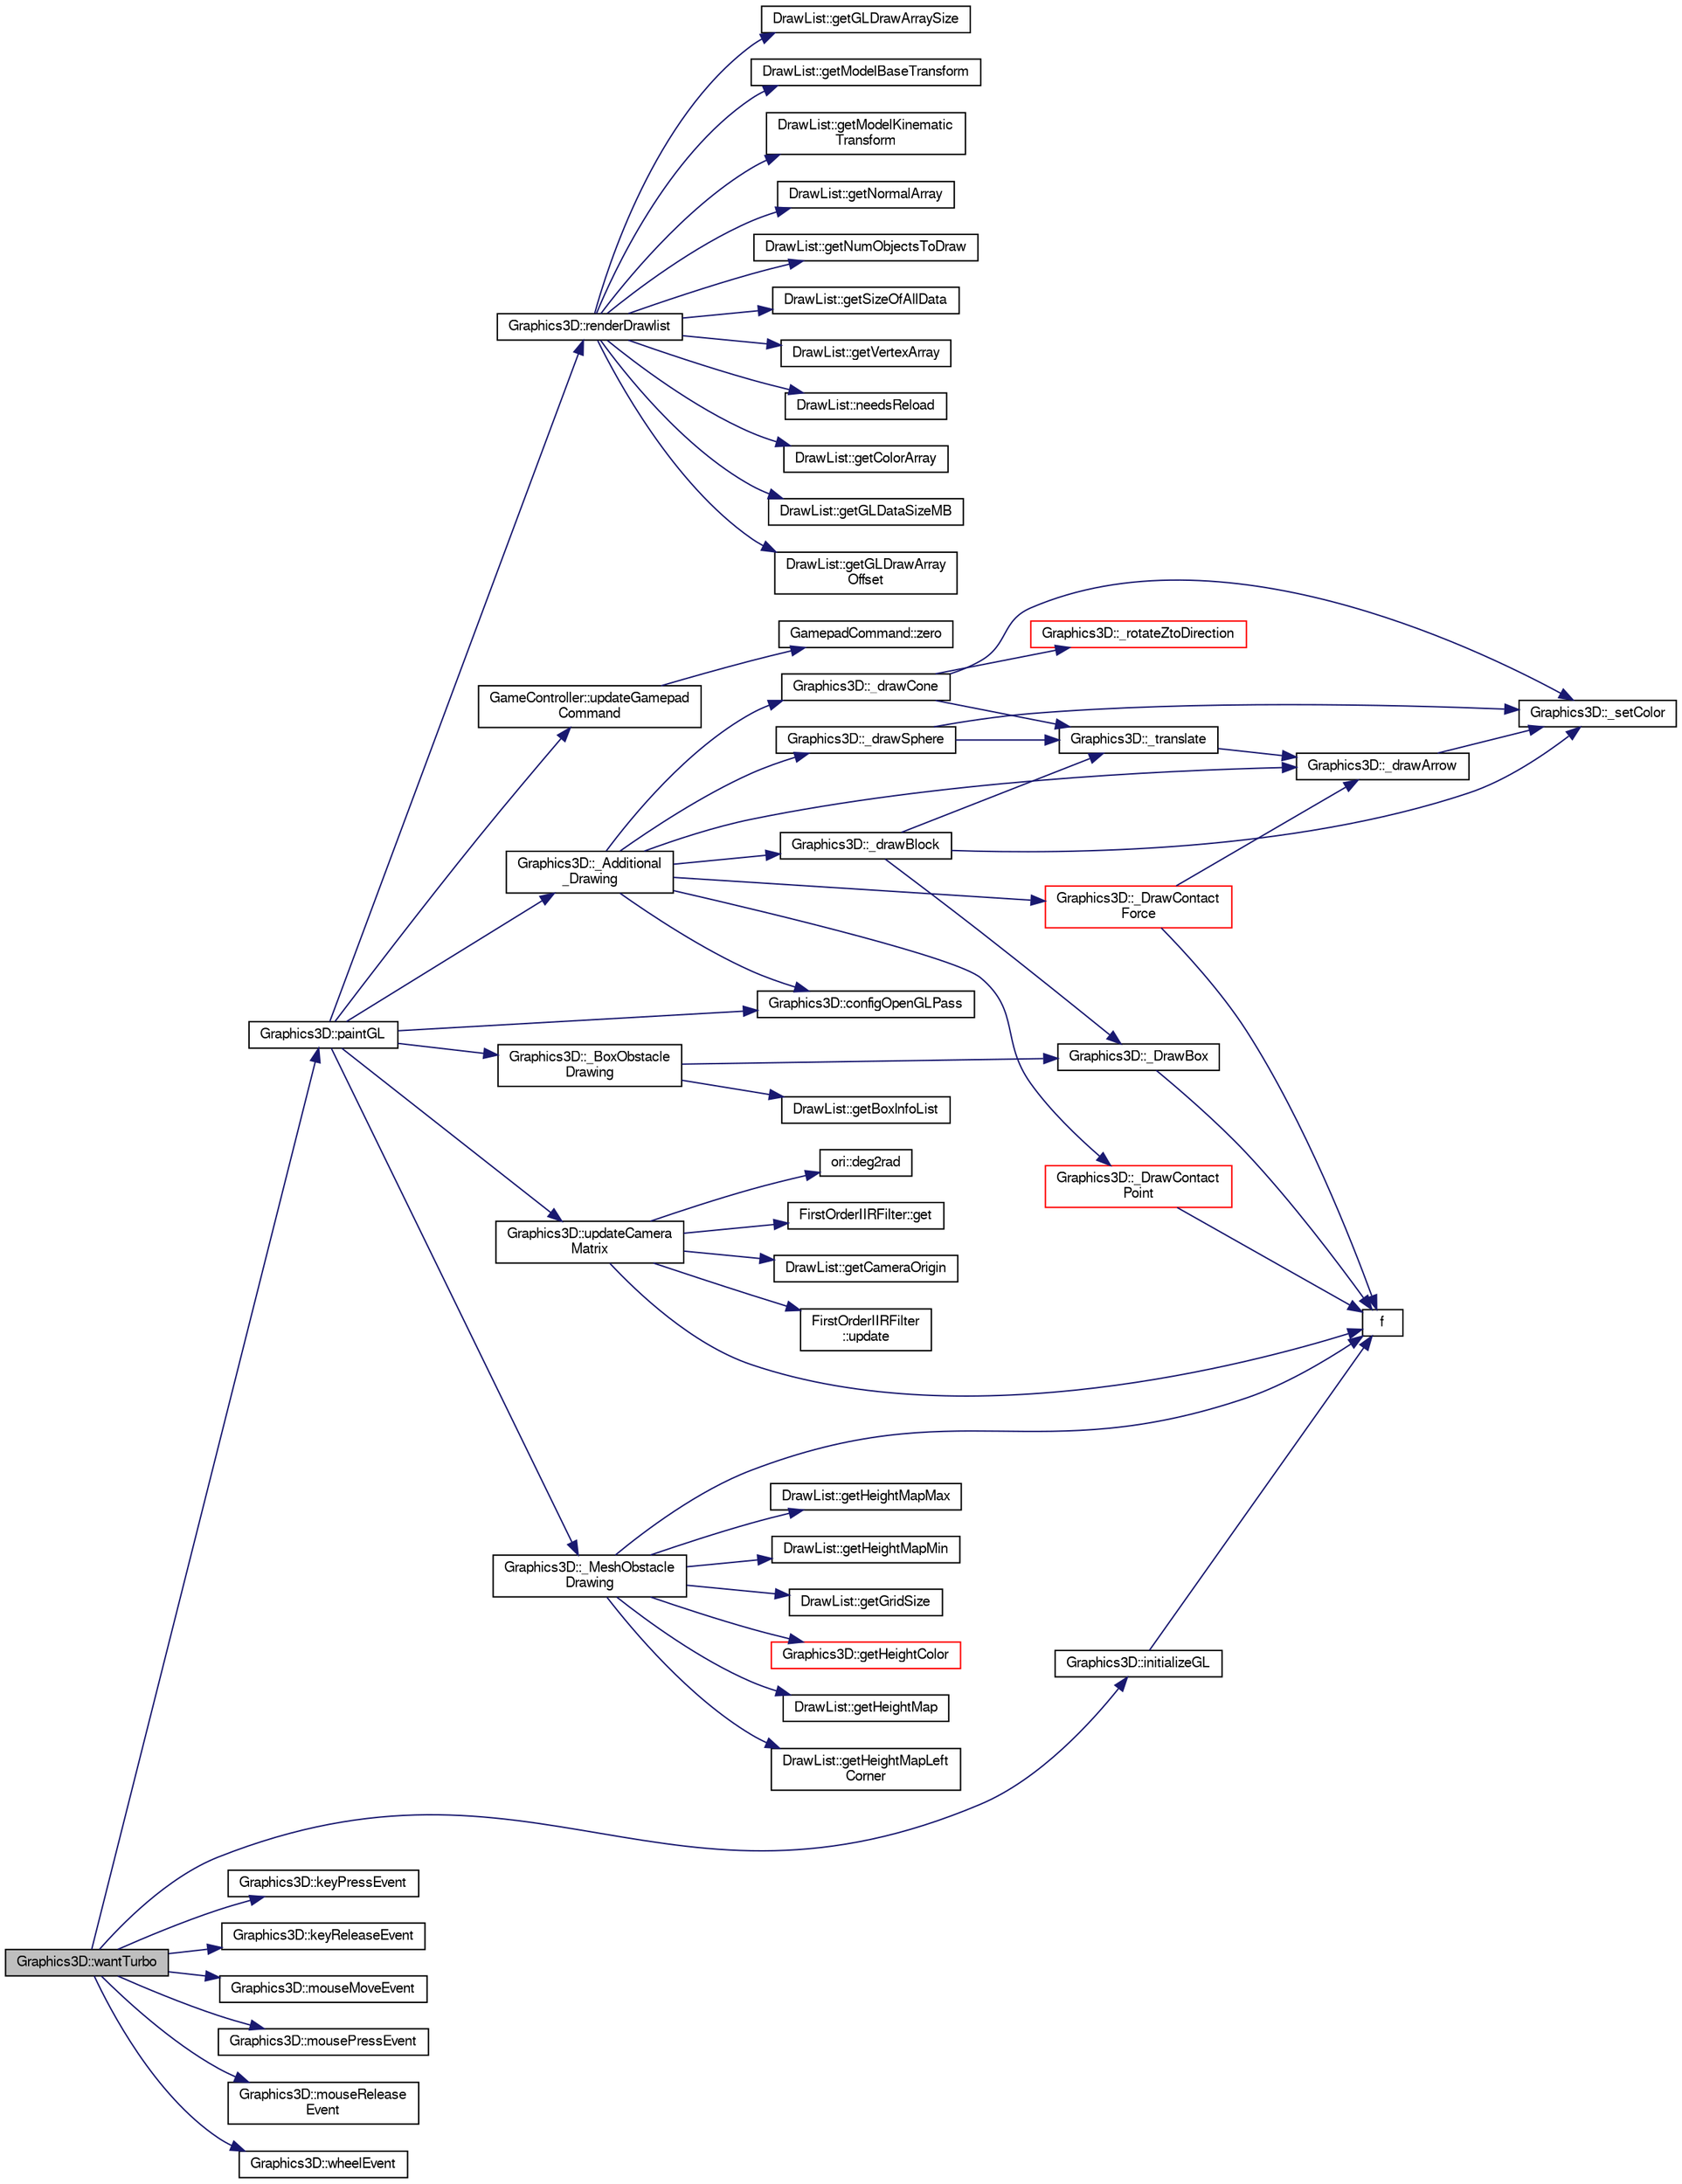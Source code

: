 digraph "Graphics3D::wantTurbo"
{
  edge [fontname="FreeSans",fontsize="10",labelfontname="FreeSans",labelfontsize="10"];
  node [fontname="FreeSans",fontsize="10",shape=record];
  rankdir="LR";
  Node1 [label="Graphics3D::wantTurbo",height=0.2,width=0.4,color="black", fillcolor="grey75", style="filled", fontcolor="black"];
  Node1 -> Node2 [color="midnightblue",fontsize="10",style="solid",fontname="FreeSans"];
  Node2 [label="Graphics3D::initializeGL",height=0.2,width=0.4,color="black", fillcolor="white", style="filled",URL="$de/d6f/class_graphics3_d.html#a63ca25b61186ff59bd624b7f1f527e3b"];
  Node2 -> Node3 [color="midnightblue",fontsize="10",style="solid",fontname="FreeSans"];
  Node3 [label="f",height=0.2,width=0.4,color="black", fillcolor="white", style="filled",URL="$dc/dd7/test__casadi_8cpp.html#ae20d7fba59865a21504b65cdb44cbfe5"];
  Node1 -> Node4 [color="midnightblue",fontsize="10",style="solid",fontname="FreeSans"];
  Node4 [label="Graphics3D::keyPressEvent",height=0.2,width=0.4,color="black", fillcolor="white", style="filled",URL="$de/d6f/class_graphics3_d.html#a26383918275b9fc418c381277b8fdb76"];
  Node1 -> Node5 [color="midnightblue",fontsize="10",style="solid",fontname="FreeSans"];
  Node5 [label="Graphics3D::keyReleaseEvent",height=0.2,width=0.4,color="black", fillcolor="white", style="filled",URL="$de/d6f/class_graphics3_d.html#a332464bd12e3e573b57f88ecab13336e"];
  Node1 -> Node6 [color="midnightblue",fontsize="10",style="solid",fontname="FreeSans"];
  Node6 [label="Graphics3D::mouseMoveEvent",height=0.2,width=0.4,color="black", fillcolor="white", style="filled",URL="$de/d6f/class_graphics3_d.html#ae9d5e85cf9f776c5ff83294b7d9253a9"];
  Node1 -> Node7 [color="midnightblue",fontsize="10",style="solid",fontname="FreeSans"];
  Node7 [label="Graphics3D::mousePressEvent",height=0.2,width=0.4,color="black", fillcolor="white", style="filled",URL="$de/d6f/class_graphics3_d.html#a5586b9a611c9973859e607e24d7b72d6"];
  Node1 -> Node8 [color="midnightblue",fontsize="10",style="solid",fontname="FreeSans"];
  Node8 [label="Graphics3D::mouseRelease\lEvent",height=0.2,width=0.4,color="black", fillcolor="white", style="filled",URL="$de/d6f/class_graphics3_d.html#a4074875fcc8c6b773aeb168f1ed5a003"];
  Node1 -> Node9 [color="midnightblue",fontsize="10",style="solid",fontname="FreeSans"];
  Node9 [label="Graphics3D::paintGL",height=0.2,width=0.4,color="black", fillcolor="white", style="filled",URL="$de/d6f/class_graphics3_d.html#ad92efa791431ec78b240c65c30df37e5"];
  Node9 -> Node10 [color="midnightblue",fontsize="10",style="solid",fontname="FreeSans"];
  Node10 [label="Graphics3D::_Additional\l_Drawing",height=0.2,width=0.4,color="black", fillcolor="white", style="filled",URL="$de/d6f/class_graphics3_d.html#a0b626c2d1757985f4dd53bacad38c8e2"];
  Node10 -> Node11 [color="midnightblue",fontsize="10",style="solid",fontname="FreeSans"];
  Node11 [label="Graphics3D::_drawArrow",height=0.2,width=0.4,color="black", fillcolor="white", style="filled",URL="$de/d6f/class_graphics3_d.html#adfa1218d3a0f71638ad7095d2efe51aa"];
  Node11 -> Node12 [color="midnightblue",fontsize="10",style="solid",fontname="FreeSans"];
  Node12 [label="Graphics3D::_setColor",height=0.2,width=0.4,color="black", fillcolor="white", style="filled",URL="$de/d6f/class_graphics3_d.html#aa7f5cf1109caec4c347a2b2536f32e64"];
  Node10 -> Node13 [color="midnightblue",fontsize="10",style="solid",fontname="FreeSans"];
  Node13 [label="Graphics3D::_drawBlock",height=0.2,width=0.4,color="black", fillcolor="white", style="filled",URL="$de/d6f/class_graphics3_d.html#accfe6975a634047d2396cfad9b17b5d2"];
  Node13 -> Node14 [color="midnightblue",fontsize="10",style="solid",fontname="FreeSans"];
  Node14 [label="Graphics3D::_DrawBox",height=0.2,width=0.4,color="black", fillcolor="white", style="filled",URL="$de/d6f/class_graphics3_d.html#a950380fbd120149654025042e5f9316c"];
  Node14 -> Node3 [color="midnightblue",fontsize="10",style="solid",fontname="FreeSans"];
  Node13 -> Node12 [color="midnightblue",fontsize="10",style="solid",fontname="FreeSans"];
  Node13 -> Node15 [color="midnightblue",fontsize="10",style="solid",fontname="FreeSans"];
  Node15 [label="Graphics3D::_translate",height=0.2,width=0.4,color="black", fillcolor="white", style="filled",URL="$de/d6f/class_graphics3_d.html#ab827a56c12d8bd1f08c3d24e2b520e99"];
  Node15 -> Node11 [color="midnightblue",fontsize="10",style="solid",fontname="FreeSans"];
  Node10 -> Node16 [color="midnightblue",fontsize="10",style="solid",fontname="FreeSans"];
  Node16 [label="Graphics3D::_drawCone",height=0.2,width=0.4,color="black", fillcolor="white", style="filled",URL="$de/d6f/class_graphics3_d.html#a5486700fa1514220acfd22461ecb37d9"];
  Node16 -> Node17 [color="midnightblue",fontsize="10",style="solid",fontname="FreeSans"];
  Node17 [label="Graphics3D::_rotateZtoDirection",height=0.2,width=0.4,color="red", fillcolor="white", style="filled",URL="$de/d6f/class_graphics3_d.html#af320ca8b65460c371d0b76e605a03d07"];
  Node16 -> Node12 [color="midnightblue",fontsize="10",style="solid",fontname="FreeSans"];
  Node16 -> Node15 [color="midnightblue",fontsize="10",style="solid",fontname="FreeSans"];
  Node10 -> Node18 [color="midnightblue",fontsize="10",style="solid",fontname="FreeSans"];
  Node18 [label="Graphics3D::_DrawContact\lForce",height=0.2,width=0.4,color="red", fillcolor="white", style="filled",URL="$de/d6f/class_graphics3_d.html#aed2632dbf9e0c7e3d5c0336738957cd8"];
  Node18 -> Node11 [color="midnightblue",fontsize="10",style="solid",fontname="FreeSans"];
  Node18 -> Node3 [color="midnightblue",fontsize="10",style="solid",fontname="FreeSans"];
  Node10 -> Node19 [color="midnightblue",fontsize="10",style="solid",fontname="FreeSans"];
  Node19 [label="Graphics3D::_DrawContact\lPoint",height=0.2,width=0.4,color="red", fillcolor="white", style="filled",URL="$de/d6f/class_graphics3_d.html#ac45572ef85a87fa4cf2647e418d220d4"];
  Node19 -> Node3 [color="midnightblue",fontsize="10",style="solid",fontname="FreeSans"];
  Node10 -> Node20 [color="midnightblue",fontsize="10",style="solid",fontname="FreeSans"];
  Node20 [label="Graphics3D::_drawSphere",height=0.2,width=0.4,color="black", fillcolor="white", style="filled",URL="$de/d6f/class_graphics3_d.html#af4a38ac4c3cb98d9720acd07dd1ff38a"];
  Node20 -> Node12 [color="midnightblue",fontsize="10",style="solid",fontname="FreeSans"];
  Node20 -> Node15 [color="midnightblue",fontsize="10",style="solid",fontname="FreeSans"];
  Node10 -> Node21 [color="midnightblue",fontsize="10",style="solid",fontname="FreeSans"];
  Node21 [label="Graphics3D::configOpenGLPass",height=0.2,width=0.4,color="black", fillcolor="white", style="filled",URL="$de/d6f/class_graphics3_d.html#a4945d4f24b4be0c063ee3448daa87e24"];
  Node9 -> Node22 [color="midnightblue",fontsize="10",style="solid",fontname="FreeSans"];
  Node22 [label="Graphics3D::_BoxObstacle\lDrawing",height=0.2,width=0.4,color="black", fillcolor="white", style="filled",URL="$de/d6f/class_graphics3_d.html#a540f27ed54499fb031a045a6292a9922"];
  Node22 -> Node14 [color="midnightblue",fontsize="10",style="solid",fontname="FreeSans"];
  Node22 -> Node23 [color="midnightblue",fontsize="10",style="solid",fontname="FreeSans"];
  Node23 [label="DrawList::getBoxInfoList",height=0.2,width=0.4,color="black", fillcolor="white", style="filled",URL="$d1/d03/class_draw_list.html#a394291a36ef4635a0c1ae25462d8ac5b"];
  Node9 -> Node24 [color="midnightblue",fontsize="10",style="solid",fontname="FreeSans"];
  Node24 [label="Graphics3D::_MeshObstacle\lDrawing",height=0.2,width=0.4,color="black", fillcolor="white", style="filled",URL="$de/d6f/class_graphics3_d.html#a61817c6a3efa40dfb0d85672f3aaebde"];
  Node24 -> Node3 [color="midnightblue",fontsize="10",style="solid",fontname="FreeSans"];
  Node24 -> Node25 [color="midnightblue",fontsize="10",style="solid",fontname="FreeSans"];
  Node25 [label="DrawList::getGridSize",height=0.2,width=0.4,color="black", fillcolor="white", style="filled",URL="$d1/d03/class_draw_list.html#a1da39873b6f2f1c605c49678247e23e0"];
  Node24 -> Node26 [color="midnightblue",fontsize="10",style="solid",fontname="FreeSans"];
  Node26 [label="Graphics3D::getHeightColor",height=0.2,width=0.4,color="red", fillcolor="white", style="filled",URL="$de/d6f/class_graphics3_d.html#acf18b4f1460f7aaebbe8965651f058e9"];
  Node24 -> Node27 [color="midnightblue",fontsize="10",style="solid",fontname="FreeSans"];
  Node27 [label="DrawList::getHeightMap",height=0.2,width=0.4,color="black", fillcolor="white", style="filled",URL="$d1/d03/class_draw_list.html#ae2b3381013216191dbfe884adf21c0dd"];
  Node24 -> Node28 [color="midnightblue",fontsize="10",style="solid",fontname="FreeSans"];
  Node28 [label="DrawList::getHeightMapLeft\lCorner",height=0.2,width=0.4,color="black", fillcolor="white", style="filled",URL="$d1/d03/class_draw_list.html#a9638d3da87f1198fdcb32d2b624f937d"];
  Node24 -> Node29 [color="midnightblue",fontsize="10",style="solid",fontname="FreeSans"];
  Node29 [label="DrawList::getHeightMapMax",height=0.2,width=0.4,color="black", fillcolor="white", style="filled",URL="$d1/d03/class_draw_list.html#ab7f8da510907ff8c2a00488dba9f1631"];
  Node24 -> Node30 [color="midnightblue",fontsize="10",style="solid",fontname="FreeSans"];
  Node30 [label="DrawList::getHeightMapMin",height=0.2,width=0.4,color="black", fillcolor="white", style="filled",URL="$d1/d03/class_draw_list.html#a669c697866c96ab734e134811f047afc"];
  Node9 -> Node21 [color="midnightblue",fontsize="10",style="solid",fontname="FreeSans"];
  Node9 -> Node31 [color="midnightblue",fontsize="10",style="solid",fontname="FreeSans"];
  Node31 [label="Graphics3D::renderDrawlist",height=0.2,width=0.4,color="black", fillcolor="white", style="filled",URL="$de/d6f/class_graphics3_d.html#aa20adf046eb31a3703c1bed527e3f657"];
  Node31 -> Node32 [color="midnightblue",fontsize="10",style="solid",fontname="FreeSans"];
  Node32 [label="DrawList::getColorArray",height=0.2,width=0.4,color="black", fillcolor="white", style="filled",URL="$d1/d03/class_draw_list.html#aaee2e45bbb2e8a546feafbedf967d034"];
  Node31 -> Node33 [color="midnightblue",fontsize="10",style="solid",fontname="FreeSans"];
  Node33 [label="DrawList::getGLDataSizeMB",height=0.2,width=0.4,color="black", fillcolor="white", style="filled",URL="$d1/d03/class_draw_list.html#a09d57d9873d31279ece2cedd6a69cde8"];
  Node31 -> Node34 [color="midnightblue",fontsize="10",style="solid",fontname="FreeSans"];
  Node34 [label="DrawList::getGLDrawArray\lOffset",height=0.2,width=0.4,color="black", fillcolor="white", style="filled",URL="$d1/d03/class_draw_list.html#ae20412e460d33e4dded35cb43818ae17"];
  Node31 -> Node35 [color="midnightblue",fontsize="10",style="solid",fontname="FreeSans"];
  Node35 [label="DrawList::getGLDrawArraySize",height=0.2,width=0.4,color="black", fillcolor="white", style="filled",URL="$d1/d03/class_draw_list.html#a2c6f1f169cca762878ec1a46e4dbfcba"];
  Node31 -> Node36 [color="midnightblue",fontsize="10",style="solid",fontname="FreeSans"];
  Node36 [label="DrawList::getModelBaseTransform",height=0.2,width=0.4,color="black", fillcolor="white", style="filled",URL="$d1/d03/class_draw_list.html#acaddb6c8d3e5dae59c9c6cf7b0ba1e00"];
  Node31 -> Node37 [color="midnightblue",fontsize="10",style="solid",fontname="FreeSans"];
  Node37 [label="DrawList::getModelKinematic\lTransform",height=0.2,width=0.4,color="black", fillcolor="white", style="filled",URL="$d1/d03/class_draw_list.html#abb4874ec78af884a830aef981e580137"];
  Node31 -> Node38 [color="midnightblue",fontsize="10",style="solid",fontname="FreeSans"];
  Node38 [label="DrawList::getNormalArray",height=0.2,width=0.4,color="black", fillcolor="white", style="filled",URL="$d1/d03/class_draw_list.html#aab9869265b6079694a8dd5c42a17c567"];
  Node31 -> Node39 [color="midnightblue",fontsize="10",style="solid",fontname="FreeSans"];
  Node39 [label="DrawList::getNumObjectsToDraw",height=0.2,width=0.4,color="black", fillcolor="white", style="filled",URL="$d1/d03/class_draw_list.html#ac5b1d94476402e453f2b3446ed846edc"];
  Node31 -> Node40 [color="midnightblue",fontsize="10",style="solid",fontname="FreeSans"];
  Node40 [label="DrawList::getSizeOfAllData",height=0.2,width=0.4,color="black", fillcolor="white", style="filled",URL="$d1/d03/class_draw_list.html#a0c41b0aa912c97b04b58c6fcedcb34a0"];
  Node31 -> Node41 [color="midnightblue",fontsize="10",style="solid",fontname="FreeSans"];
  Node41 [label="DrawList::getVertexArray",height=0.2,width=0.4,color="black", fillcolor="white", style="filled",URL="$d1/d03/class_draw_list.html#abd07faa05bc696fb43bd0fdb9467dfe5"];
  Node31 -> Node42 [color="midnightblue",fontsize="10",style="solid",fontname="FreeSans"];
  Node42 [label="DrawList::needsReload",height=0.2,width=0.4,color="black", fillcolor="white", style="filled",URL="$d1/d03/class_draw_list.html#a55249ea44dfcabccd883215d9132a11c"];
  Node9 -> Node43 [color="midnightblue",fontsize="10",style="solid",fontname="FreeSans"];
  Node43 [label="Graphics3D::updateCamera\lMatrix",height=0.2,width=0.4,color="black", fillcolor="white", style="filled",URL="$de/d6f/class_graphics3_d.html#a5a26d600296dffb268108c84bfbb342f"];
  Node43 -> Node44 [color="midnightblue",fontsize="10",style="solid",fontname="FreeSans"];
  Node44 [label="ori::deg2rad",height=0.2,width=0.4,color="black", fillcolor="white", style="filled",URL="$da/d9b/namespaceori.html#abb3365c40bad692ba94734339d8c9df9"];
  Node43 -> Node3 [color="midnightblue",fontsize="10",style="solid",fontname="FreeSans"];
  Node43 -> Node45 [color="midnightblue",fontsize="10",style="solid",fontname="FreeSans"];
  Node45 [label="FirstOrderIIRFilter::get",height=0.2,width=0.4,color="black", fillcolor="white", style="filled",URL="$dc/d6f/class_first_order_i_i_r_filter.html#a11abac204c75fb6ef53e830d052dfab1"];
  Node43 -> Node46 [color="midnightblue",fontsize="10",style="solid",fontname="FreeSans"];
  Node46 [label="DrawList::getCameraOrigin",height=0.2,width=0.4,color="black", fillcolor="white", style="filled",URL="$d1/d03/class_draw_list.html#acdf51fca776b0e13bdbb756e40741442"];
  Node43 -> Node47 [color="midnightblue",fontsize="10",style="solid",fontname="FreeSans"];
  Node47 [label="FirstOrderIIRFilter\l::update",height=0.2,width=0.4,color="black", fillcolor="white", style="filled",URL="$dc/d6f/class_first_order_i_i_r_filter.html#a6b1e22e84349dfe5b4c166a9d46c5d4b"];
  Node9 -> Node48 [color="midnightblue",fontsize="10",style="solid",fontname="FreeSans"];
  Node48 [label="GameController::updateGamepad\lCommand",height=0.2,width=0.4,color="black", fillcolor="white", style="filled",URL="$d1/d8b/class_game_controller.html#ac4544ca562232ab37d073cd7ce69197f"];
  Node48 -> Node49 [color="midnightblue",fontsize="10",style="solid",fontname="FreeSans"];
  Node49 [label="GamepadCommand::zero",height=0.2,width=0.4,color="black", fillcolor="white", style="filled",URL="$d4/d51/struct_gamepad_command.html#a9eaa9194374572d57b23de164ee6b29f"];
  Node1 -> Node50 [color="midnightblue",fontsize="10",style="solid",fontname="FreeSans"];
  Node50 [label="Graphics3D::wheelEvent",height=0.2,width=0.4,color="black", fillcolor="white", style="filled",URL="$de/d6f/class_graphics3_d.html#a1f8b47f59c3960c71773faad932eac2e"];
}
